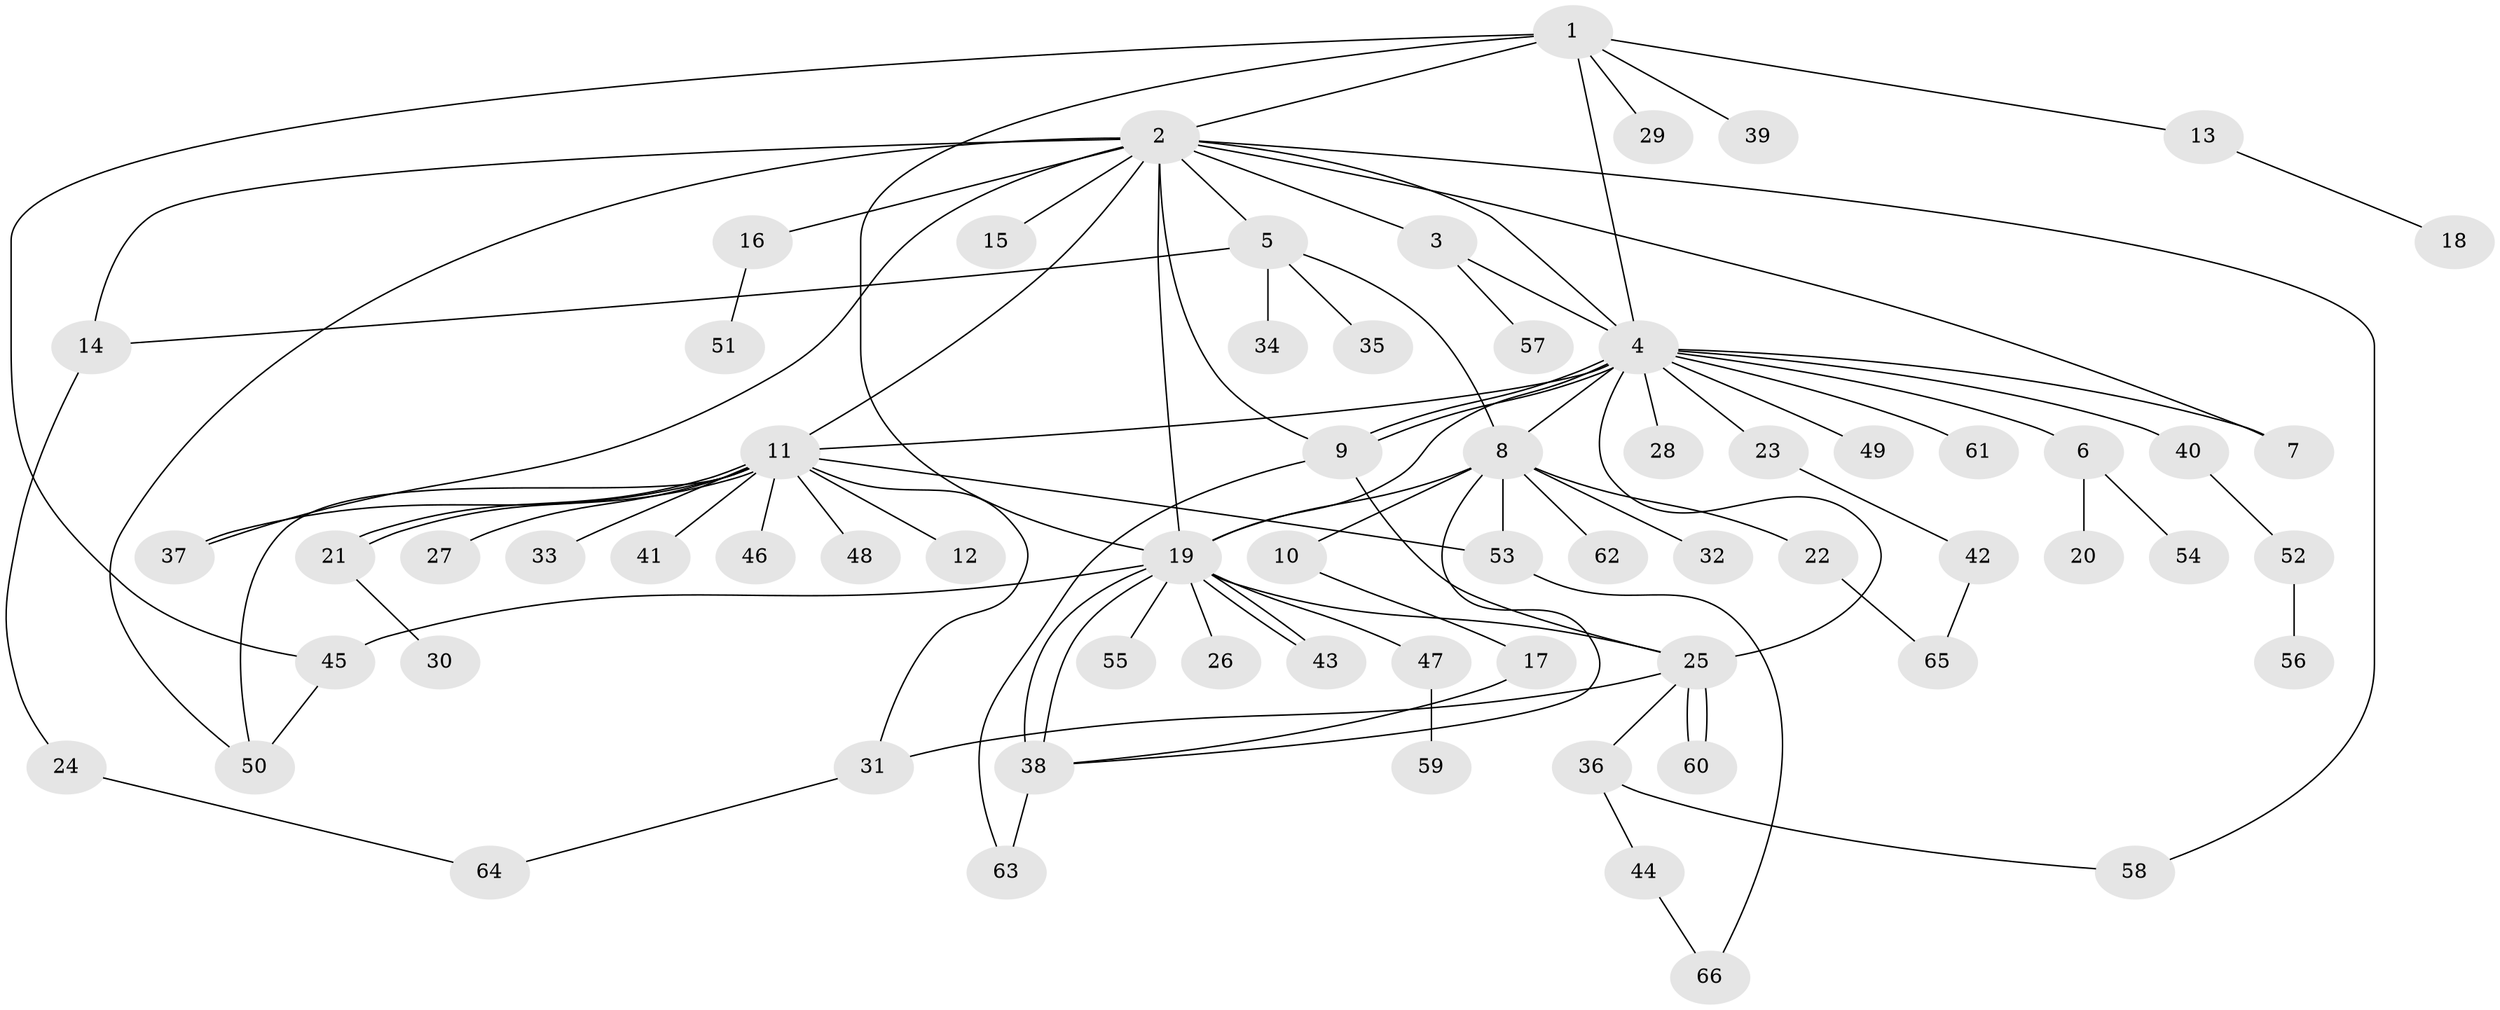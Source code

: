 // Generated by graph-tools (version 1.1) at 2025/11/02/27/25 16:11:13]
// undirected, 66 vertices, 95 edges
graph export_dot {
graph [start="1"]
  node [color=gray90,style=filled];
  1;
  2;
  3;
  4;
  5;
  6;
  7;
  8;
  9;
  10;
  11;
  12;
  13;
  14;
  15;
  16;
  17;
  18;
  19;
  20;
  21;
  22;
  23;
  24;
  25;
  26;
  27;
  28;
  29;
  30;
  31;
  32;
  33;
  34;
  35;
  36;
  37;
  38;
  39;
  40;
  41;
  42;
  43;
  44;
  45;
  46;
  47;
  48;
  49;
  50;
  51;
  52;
  53;
  54;
  55;
  56;
  57;
  58;
  59;
  60;
  61;
  62;
  63;
  64;
  65;
  66;
  1 -- 2;
  1 -- 4;
  1 -- 13;
  1 -- 19;
  1 -- 29;
  1 -- 39;
  1 -- 45;
  2 -- 3;
  2 -- 4;
  2 -- 5;
  2 -- 7;
  2 -- 9;
  2 -- 11;
  2 -- 14;
  2 -- 15;
  2 -- 16;
  2 -- 19;
  2 -- 37;
  2 -- 50;
  2 -- 58;
  3 -- 4;
  3 -- 57;
  4 -- 6;
  4 -- 7;
  4 -- 8;
  4 -- 9;
  4 -- 9;
  4 -- 11;
  4 -- 19;
  4 -- 23;
  4 -- 25;
  4 -- 28;
  4 -- 40;
  4 -- 49;
  4 -- 61;
  5 -- 8;
  5 -- 14;
  5 -- 34;
  5 -- 35;
  6 -- 20;
  6 -- 54;
  8 -- 10;
  8 -- 19;
  8 -- 22;
  8 -- 32;
  8 -- 38;
  8 -- 53;
  8 -- 62;
  9 -- 25;
  9 -- 63;
  10 -- 17;
  11 -- 12;
  11 -- 21;
  11 -- 21;
  11 -- 27;
  11 -- 31;
  11 -- 33;
  11 -- 37;
  11 -- 41;
  11 -- 46;
  11 -- 48;
  11 -- 50;
  11 -- 53;
  13 -- 18;
  14 -- 24;
  16 -- 51;
  17 -- 38;
  19 -- 25;
  19 -- 26;
  19 -- 38;
  19 -- 38;
  19 -- 43;
  19 -- 43;
  19 -- 45;
  19 -- 47;
  19 -- 55;
  21 -- 30;
  22 -- 65;
  23 -- 42;
  24 -- 64;
  25 -- 31;
  25 -- 36;
  25 -- 60;
  25 -- 60;
  31 -- 64;
  36 -- 44;
  36 -- 58;
  38 -- 63;
  40 -- 52;
  42 -- 65;
  44 -- 66;
  45 -- 50;
  47 -- 59;
  52 -- 56;
  53 -- 66;
}
